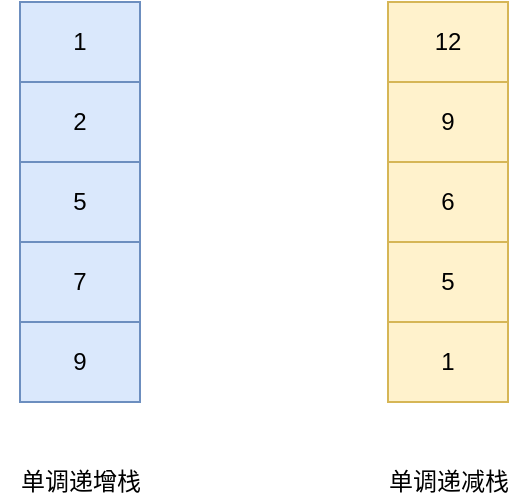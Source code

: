 <mxfile version="14.9.9" type="github">
  <diagram id="kYGawjzVfZlOIBJ64PKP" name="Page-1">
    <mxGraphModel dx="946" dy="536" grid="1" gridSize="10" guides="1" tooltips="1" connect="1" arrows="1" fold="1" page="1" pageScale="1" pageWidth="827" pageHeight="1169" math="0" shadow="0">
      <root>
        <mxCell id="0" />
        <mxCell id="1" parent="0" />
        <mxCell id="1dIHy2hXcwwlP3k45t-N-1" value="" style="shape=table;html=1;whiteSpace=wrap;startSize=0;container=1;collapsible=0;childLayout=tableLayout;fillColor=#dae8fc;strokeColor=#6c8ebf;" vertex="1" parent="1">
          <mxGeometry x="200" y="210" width="60" height="200" as="geometry" />
        </mxCell>
        <mxCell id="1dIHy2hXcwwlP3k45t-N-18" style="shape=partialRectangle;html=1;whiteSpace=wrap;collapsible=0;dropTarget=0;pointerEvents=0;fillColor=none;top=0;left=0;bottom=0;right=0;points=[[0,0.5],[1,0.5]];portConstraint=eastwest;" vertex="1" parent="1dIHy2hXcwwlP3k45t-N-1">
          <mxGeometry width="60" height="40" as="geometry" />
        </mxCell>
        <mxCell id="1dIHy2hXcwwlP3k45t-N-19" value="1" style="shape=partialRectangle;html=1;whiteSpace=wrap;connectable=0;fillColor=none;top=0;left=0;bottom=0;right=0;overflow=hidden;pointerEvents=1;" vertex="1" parent="1dIHy2hXcwwlP3k45t-N-18">
          <mxGeometry width="60" height="40" as="geometry" />
        </mxCell>
        <mxCell id="1dIHy2hXcwwlP3k45t-N-14" style="shape=partialRectangle;html=1;whiteSpace=wrap;collapsible=0;dropTarget=0;pointerEvents=0;fillColor=none;top=0;left=0;bottom=0;right=0;points=[[0,0.5],[1,0.5]];portConstraint=eastwest;" vertex="1" parent="1dIHy2hXcwwlP3k45t-N-1">
          <mxGeometry y="40" width="60" height="40" as="geometry" />
        </mxCell>
        <mxCell id="1dIHy2hXcwwlP3k45t-N-15" value="2" style="shape=partialRectangle;html=1;whiteSpace=wrap;connectable=0;fillColor=none;top=0;left=0;bottom=0;right=0;overflow=hidden;pointerEvents=1;" vertex="1" parent="1dIHy2hXcwwlP3k45t-N-14">
          <mxGeometry width="60" height="40" as="geometry" />
        </mxCell>
        <mxCell id="1dIHy2hXcwwlP3k45t-N-2" value="" style="shape=partialRectangle;html=1;whiteSpace=wrap;collapsible=0;dropTarget=0;pointerEvents=0;fillColor=none;top=0;left=0;bottom=0;right=0;points=[[0,0.5],[1,0.5]];portConstraint=eastwest;" vertex="1" parent="1dIHy2hXcwwlP3k45t-N-1">
          <mxGeometry y="80" width="60" height="40" as="geometry" />
        </mxCell>
        <mxCell id="1dIHy2hXcwwlP3k45t-N-3" value="5" style="shape=partialRectangle;html=1;whiteSpace=wrap;connectable=0;fillColor=none;top=0;left=0;bottom=0;right=0;overflow=hidden;pointerEvents=1;" vertex="1" parent="1dIHy2hXcwwlP3k45t-N-2">
          <mxGeometry width="60" height="40" as="geometry" />
        </mxCell>
        <mxCell id="1dIHy2hXcwwlP3k45t-N-6" value="" style="shape=partialRectangle;html=1;whiteSpace=wrap;collapsible=0;dropTarget=0;pointerEvents=0;fillColor=none;top=0;left=0;bottom=0;right=0;points=[[0,0.5],[1,0.5]];portConstraint=eastwest;" vertex="1" parent="1dIHy2hXcwwlP3k45t-N-1">
          <mxGeometry y="120" width="60" height="40" as="geometry" />
        </mxCell>
        <mxCell id="1dIHy2hXcwwlP3k45t-N-7" value="7" style="shape=partialRectangle;html=1;whiteSpace=wrap;connectable=0;fillColor=none;top=0;left=0;bottom=0;right=0;overflow=hidden;pointerEvents=1;" vertex="1" parent="1dIHy2hXcwwlP3k45t-N-6">
          <mxGeometry width="60" height="40" as="geometry" />
        </mxCell>
        <mxCell id="1dIHy2hXcwwlP3k45t-N-10" value="" style="shape=partialRectangle;html=1;whiteSpace=wrap;collapsible=0;dropTarget=0;pointerEvents=0;fillColor=none;top=0;left=0;bottom=0;right=0;points=[[0,0.5],[1,0.5]];portConstraint=eastwest;" vertex="1" parent="1dIHy2hXcwwlP3k45t-N-1">
          <mxGeometry y="160" width="60" height="40" as="geometry" />
        </mxCell>
        <mxCell id="1dIHy2hXcwwlP3k45t-N-11" value="9" style="shape=partialRectangle;html=1;whiteSpace=wrap;connectable=0;fillColor=none;top=0;left=0;bottom=0;right=0;overflow=hidden;pointerEvents=1;" vertex="1" parent="1dIHy2hXcwwlP3k45t-N-10">
          <mxGeometry width="60" height="40" as="geometry" />
        </mxCell>
        <mxCell id="1dIHy2hXcwwlP3k45t-N-22" value="" style="shape=table;html=1;whiteSpace=wrap;startSize=0;container=1;collapsible=0;childLayout=tableLayout;fillColor=#fff2cc;strokeColor=#d6b656;" vertex="1" parent="1">
          <mxGeometry x="384" y="210" width="60" height="200" as="geometry" />
        </mxCell>
        <mxCell id="1dIHy2hXcwwlP3k45t-N-23" style="shape=partialRectangle;html=1;whiteSpace=wrap;collapsible=0;dropTarget=0;pointerEvents=0;fillColor=none;top=0;left=0;bottom=0;right=0;points=[[0,0.5],[1,0.5]];portConstraint=eastwest;" vertex="1" parent="1dIHy2hXcwwlP3k45t-N-22">
          <mxGeometry width="60" height="40" as="geometry" />
        </mxCell>
        <mxCell id="1dIHy2hXcwwlP3k45t-N-24" value="12" style="shape=partialRectangle;html=1;whiteSpace=wrap;connectable=0;fillColor=none;top=0;left=0;bottom=0;right=0;overflow=hidden;pointerEvents=1;" vertex="1" parent="1dIHy2hXcwwlP3k45t-N-23">
          <mxGeometry width="60" height="40" as="geometry" />
        </mxCell>
        <mxCell id="1dIHy2hXcwwlP3k45t-N-25" style="shape=partialRectangle;html=1;whiteSpace=wrap;collapsible=0;dropTarget=0;pointerEvents=0;fillColor=none;top=0;left=0;bottom=0;right=0;points=[[0,0.5],[1,0.5]];portConstraint=eastwest;" vertex="1" parent="1dIHy2hXcwwlP3k45t-N-22">
          <mxGeometry y="40" width="60" height="40" as="geometry" />
        </mxCell>
        <mxCell id="1dIHy2hXcwwlP3k45t-N-26" value="9" style="shape=partialRectangle;html=1;whiteSpace=wrap;connectable=0;fillColor=none;top=0;left=0;bottom=0;right=0;overflow=hidden;pointerEvents=1;" vertex="1" parent="1dIHy2hXcwwlP3k45t-N-25">
          <mxGeometry width="60" height="40" as="geometry" />
        </mxCell>
        <mxCell id="1dIHy2hXcwwlP3k45t-N-27" value="" style="shape=partialRectangle;html=1;whiteSpace=wrap;collapsible=0;dropTarget=0;pointerEvents=0;fillColor=none;top=0;left=0;bottom=0;right=0;points=[[0,0.5],[1,0.5]];portConstraint=eastwest;" vertex="1" parent="1dIHy2hXcwwlP3k45t-N-22">
          <mxGeometry y="80" width="60" height="40" as="geometry" />
        </mxCell>
        <mxCell id="1dIHy2hXcwwlP3k45t-N-28" value="6" style="shape=partialRectangle;html=1;whiteSpace=wrap;connectable=0;fillColor=none;top=0;left=0;bottom=0;right=0;overflow=hidden;pointerEvents=1;" vertex="1" parent="1dIHy2hXcwwlP3k45t-N-27">
          <mxGeometry width="60" height="40" as="geometry" />
        </mxCell>
        <mxCell id="1dIHy2hXcwwlP3k45t-N-29" value="" style="shape=partialRectangle;html=1;whiteSpace=wrap;collapsible=0;dropTarget=0;pointerEvents=0;fillColor=none;top=0;left=0;bottom=0;right=0;points=[[0,0.5],[1,0.5]];portConstraint=eastwest;" vertex="1" parent="1dIHy2hXcwwlP3k45t-N-22">
          <mxGeometry y="120" width="60" height="40" as="geometry" />
        </mxCell>
        <mxCell id="1dIHy2hXcwwlP3k45t-N-30" value="5" style="shape=partialRectangle;html=1;whiteSpace=wrap;connectable=0;fillColor=none;top=0;left=0;bottom=0;right=0;overflow=hidden;pointerEvents=1;" vertex="1" parent="1dIHy2hXcwwlP3k45t-N-29">
          <mxGeometry width="60" height="40" as="geometry" />
        </mxCell>
        <mxCell id="1dIHy2hXcwwlP3k45t-N-31" value="" style="shape=partialRectangle;html=1;whiteSpace=wrap;collapsible=0;dropTarget=0;pointerEvents=0;fillColor=none;top=0;left=0;bottom=0;right=0;points=[[0,0.5],[1,0.5]];portConstraint=eastwest;" vertex="1" parent="1dIHy2hXcwwlP3k45t-N-22">
          <mxGeometry y="160" width="60" height="40" as="geometry" />
        </mxCell>
        <mxCell id="1dIHy2hXcwwlP3k45t-N-32" value="1" style="shape=partialRectangle;html=1;whiteSpace=wrap;connectable=0;fillColor=none;top=0;left=0;bottom=0;right=0;overflow=hidden;pointerEvents=1;" vertex="1" parent="1dIHy2hXcwwlP3k45t-N-31">
          <mxGeometry width="60" height="40" as="geometry" />
        </mxCell>
        <mxCell id="1dIHy2hXcwwlP3k45t-N-33" value="单调递增栈" style="text;html=1;align=center;verticalAlign=middle;resizable=0;points=[];autosize=1;strokeColor=none;" vertex="1" parent="1">
          <mxGeometry x="190" y="440" width="80" height="20" as="geometry" />
        </mxCell>
        <mxCell id="1dIHy2hXcwwlP3k45t-N-34" value="单调递减栈" style="text;html=1;align=center;verticalAlign=middle;resizable=0;points=[];autosize=1;strokeColor=none;" vertex="1" parent="1">
          <mxGeometry x="374" y="440" width="80" height="20" as="geometry" />
        </mxCell>
      </root>
    </mxGraphModel>
  </diagram>
</mxfile>
